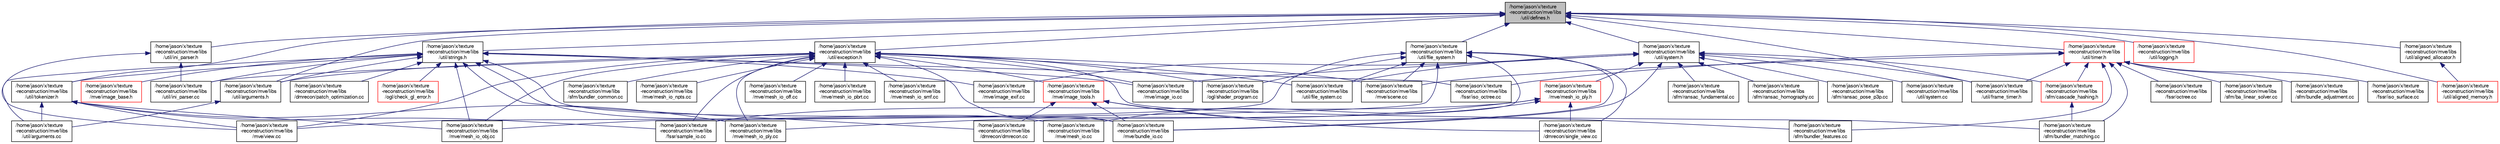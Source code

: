 digraph "/home/jason/x/texture-reconstruction/mve/libs/util/defines.h"
{
  edge [fontname="FreeSans",fontsize="10",labelfontname="FreeSans",labelfontsize="10"];
  node [fontname="FreeSans",fontsize="10",shape=record];
  Node1 [label="/home/jason/x/texture\l-reconstruction/mve/libs\l/util/defines.h",height=0.2,width=0.4,color="black", fillcolor="grey75", style="filled", fontcolor="black"];
  Node1 -> Node2 [dir="back",color="midnightblue",fontsize="10",style="solid",fontname="FreeSans"];
  Node2 [label="/home/jason/x/texture\l-reconstruction/mve/libs\l/util/strings.h",height=0.2,width=0.4,color="black", fillcolor="white", style="filled",URL="$strings_8h.html"];
  Node2 -> Node3 [dir="back",color="midnightblue",fontsize="10",style="solid",fontname="FreeSans"];
  Node3 [label="/home/jason/x/texture\l-reconstruction/mve/libs\l/mve/image_base.h",height=0.2,width=0.4,color="red", fillcolor="white", style="filled",URL="$image__base_8h.html"];
  Node2 -> Node5 [dir="back",color="midnightblue",fontsize="10",style="solid",fontname="FreeSans"];
  Node5 [label="/home/jason/x/texture\l-reconstruction/mve/libs\l/dmrecon/dmrecon.cc",height=0.2,width=0.4,color="black", fillcolor="white", style="filled",URL="$dmrecon_8cc.html"];
  Node2 -> Node24 [dir="back",color="midnightblue",fontsize="10",style="solid",fontname="FreeSans"];
  Node24 [label="/home/jason/x/texture\l-reconstruction/mve/libs\l/dmrecon/patch_optimization.cc",height=0.2,width=0.4,color="black", fillcolor="white", style="filled",URL="$patch__optimization_8cc.html"];
  Node2 -> Node71 [dir="back",color="midnightblue",fontsize="10",style="solid",fontname="FreeSans"];
  Node71 [label="/home/jason/x/texture\l-reconstruction/mve/libs\l/fssr/iso_octree.cc",height=0.2,width=0.4,color="black", fillcolor="white", style="filled",URL="$iso__octree_8cc.html"];
  Node2 -> Node72 [dir="back",color="midnightblue",fontsize="10",style="solid",fontname="FreeSans"];
  Node72 [label="/home/jason/x/texture\l-reconstruction/mve/libs\l/util/tokenizer.h",height=0.2,width=0.4,color="black", fillcolor="white", style="filled",URL="$tokenizer_8h.html"];
  Node72 -> Node37 [dir="back",color="midnightblue",fontsize="10",style="solid",fontname="FreeSans"];
  Node37 [label="/home/jason/x/texture\l-reconstruction/mve/libs\l/fssr/sample_io.cc",height=0.2,width=0.4,color="black", fillcolor="white", style="filled",URL="$sample__io_8cc.html"];
  Node72 -> Node73 [dir="back",color="midnightblue",fontsize="10",style="solid",fontname="FreeSans"];
  Node73 [label="/home/jason/x/texture\l-reconstruction/mve/libs\l/mve/mesh_io_obj.cc",height=0.2,width=0.4,color="black", fillcolor="white", style="filled",URL="$mesh__io__obj_8cc.html"];
  Node72 -> Node40 [dir="back",color="midnightblue",fontsize="10",style="solid",fontname="FreeSans"];
  Node40 [label="/home/jason/x/texture\l-reconstruction/mve/libs\l/mve/mesh_io_ply.cc",height=0.2,width=0.4,color="black", fillcolor="white", style="filled",URL="$mesh__io__ply_8cc.html"];
  Node72 -> Node41 [dir="back",color="midnightblue",fontsize="10",style="solid",fontname="FreeSans"];
  Node41 [label="/home/jason/x/texture\l-reconstruction/mve/libs\l/mve/view.cc",height=0.2,width=0.4,color="black", fillcolor="white", style="filled",URL="$view_8cc.html"];
  Node72 -> Node74 [dir="back",color="midnightblue",fontsize="10",style="solid",fontname="FreeSans"];
  Node74 [label="/home/jason/x/texture\l-reconstruction/mve/libs\l/util/arguments.cc",height=0.2,width=0.4,color="black", fillcolor="white", style="filled",URL="$arguments_8cc.html"];
  Node2 -> Node10 [dir="back",color="midnightblue",fontsize="10",style="solid",fontname="FreeSans"];
  Node10 [label="/home/jason/x/texture\l-reconstruction/mve/libs\l/mve/bundle_io.cc",height=0.2,width=0.4,color="black", fillcolor="white", style="filled",URL="$bundle__io_8cc.html"];
  Node2 -> Node75 [dir="back",color="midnightblue",fontsize="10",style="solid",fontname="FreeSans"];
  Node75 [label="/home/jason/x/texture\l-reconstruction/mve/libs\l/mve/image_exif.cc",height=0.2,width=0.4,color="black", fillcolor="white", style="filled",URL="$image__exif_8cc.html"];
  Node2 -> Node43 [dir="back",color="midnightblue",fontsize="10",style="solid",fontname="FreeSans"];
  Node43 [label="/home/jason/x/texture\l-reconstruction/mve/libs\l/mve/image_io.cc",height=0.2,width=0.4,color="black", fillcolor="white", style="filled",URL="$image__io_8cc.html"];
  Node2 -> Node39 [dir="back",color="midnightblue",fontsize="10",style="solid",fontname="FreeSans"];
  Node39 [label="/home/jason/x/texture\l-reconstruction/mve/libs\l/mve/mesh_io.cc",height=0.2,width=0.4,color="black", fillcolor="white", style="filled",URL="$mesh__io_8cc.html"];
  Node2 -> Node73 [dir="back",color="midnightblue",fontsize="10",style="solid",fontname="FreeSans"];
  Node2 -> Node76 [dir="back",color="midnightblue",fontsize="10",style="solid",fontname="FreeSans"];
  Node76 [label="/home/jason/x/texture\l-reconstruction/mve/libs\l/ogl/check_gl_error.h",height=0.2,width=0.4,color="red", fillcolor="white", style="filled",URL="$check__gl__error_8h.html"];
  Node2 -> Node74 [dir="back",color="midnightblue",fontsize="10",style="solid",fontname="FreeSans"];
  Node2 -> Node87 [dir="back",color="midnightblue",fontsize="10",style="solid",fontname="FreeSans"];
  Node87 [label="/home/jason/x/texture\l-reconstruction/mve/libs\l/util/arguments.h",height=0.2,width=0.4,color="black", fillcolor="white", style="filled",URL="$arguments_8h.html"];
  Node87 -> Node74 [dir="back",color="midnightblue",fontsize="10",style="solid",fontname="FreeSans"];
  Node2 -> Node88 [dir="back",color="midnightblue",fontsize="10",style="solid",fontname="FreeSans"];
  Node88 [label="/home/jason/x/texture\l-reconstruction/mve/libs\l/util/ini_parser.cc",height=0.2,width=0.4,color="black", fillcolor="white", style="filled",URL="$ini__parser_8cc.html"];
  Node1 -> Node89 [dir="back",color="midnightblue",fontsize="10",style="solid",fontname="FreeSans"];
  Node89 [label="/home/jason/x/texture\l-reconstruction/mve/libs\l/util/exception.h",height=0.2,width=0.4,color="black", fillcolor="white", style="filled",URL="$exception_8h.html"];
  Node89 -> Node6 [dir="back",color="midnightblue",fontsize="10",style="solid",fontname="FreeSans"];
  Node6 [label="/home/jason/x/texture\l-reconstruction/mve/libs\l/mve/image_tools.h",height=0.2,width=0.4,color="red", fillcolor="white", style="filled",URL="$image__tools_8h.html"];
  Node6 -> Node5 [dir="back",color="midnightblue",fontsize="10",style="solid",fontname="FreeSans"];
  Node6 -> Node9 [dir="back",color="midnightblue",fontsize="10",style="solid",fontname="FreeSans"];
  Node9 [label="/home/jason/x/texture\l-reconstruction/mve/libs\l/dmrecon/single_view.cc",height=0.2,width=0.4,color="black", fillcolor="white", style="filled",URL="$single__view_8cc.html"];
  Node6 -> Node10 [dir="back",color="midnightblue",fontsize="10",style="solid",fontname="FreeSans"];
  Node6 -> Node12 [dir="back",color="midnightblue",fontsize="10",style="solid",fontname="FreeSans"];
  Node12 [label="/home/jason/x/texture\l-reconstruction/mve/libs\l/sfm/bundler_features.cc",height=0.2,width=0.4,color="black", fillcolor="white", style="filled",URL="$bundler__features_8cc.html"];
  Node89 -> Node37 [dir="back",color="midnightblue",fontsize="10",style="solid",fontname="FreeSans"];
  Node89 -> Node10 [dir="back",color="midnightblue",fontsize="10",style="solid",fontname="FreeSans"];
  Node89 -> Node43 [dir="back",color="midnightblue",fontsize="10",style="solid",fontname="FreeSans"];
  Node89 -> Node90 [dir="back",color="midnightblue",fontsize="10",style="solid",fontname="FreeSans"];
  Node90 [label="/home/jason/x/texture\l-reconstruction/mve/libs\l/mve/mesh_io_npts.cc",height=0.2,width=0.4,color="black", fillcolor="white", style="filled",URL="$mesh__io__npts_8cc.html"];
  Node89 -> Node73 [dir="back",color="midnightblue",fontsize="10",style="solid",fontname="FreeSans"];
  Node89 -> Node91 [dir="back",color="midnightblue",fontsize="10",style="solid",fontname="FreeSans"];
  Node91 [label="/home/jason/x/texture\l-reconstruction/mve/libs\l/mve/mesh_io_off.cc",height=0.2,width=0.4,color="black", fillcolor="white", style="filled",URL="$mesh__io__off_8cc.html"];
  Node89 -> Node92 [dir="back",color="midnightblue",fontsize="10",style="solid",fontname="FreeSans"];
  Node92 [label="/home/jason/x/texture\l-reconstruction/mve/libs\l/mve/mesh_io_pbrt.cc",height=0.2,width=0.4,color="black", fillcolor="white", style="filled",URL="$mesh__io__pbrt_8cc.html"];
  Node89 -> Node40 [dir="back",color="midnightblue",fontsize="10",style="solid",fontname="FreeSans"];
  Node89 -> Node93 [dir="back",color="midnightblue",fontsize="10",style="solid",fontname="FreeSans"];
  Node93 [label="/home/jason/x/texture\l-reconstruction/mve/libs\l/mve/mesh_io_smf.cc",height=0.2,width=0.4,color="black", fillcolor="white", style="filled",URL="$mesh__io__smf_8cc.html"];
  Node89 -> Node31 [dir="back",color="midnightblue",fontsize="10",style="solid",fontname="FreeSans"];
  Node31 [label="/home/jason/x/texture\l-reconstruction/mve/libs\l/mve/scene.cc",height=0.2,width=0.4,color="black", fillcolor="white", style="filled",URL="$scene_8cc.html"];
  Node89 -> Node41 [dir="back",color="midnightblue",fontsize="10",style="solid",fontname="FreeSans"];
  Node89 -> Node84 [dir="back",color="midnightblue",fontsize="10",style="solid",fontname="FreeSans"];
  Node84 [label="/home/jason/x/texture\l-reconstruction/mve/libs\l/ogl/shader_program.cc",height=0.2,width=0.4,color="black", fillcolor="white", style="filled",URL="$shader__program_8cc.html"];
  Node89 -> Node54 [dir="back",color="midnightblue",fontsize="10",style="solid",fontname="FreeSans"];
  Node54 [label="/home/jason/x/texture\l-reconstruction/mve/libs\l/sfm/bundler_common.cc",height=0.2,width=0.4,color="black", fillcolor="white", style="filled",URL="$bundler__common_8cc.html"];
  Node89 -> Node60 [dir="back",color="midnightblue",fontsize="10",style="solid",fontname="FreeSans"];
  Node60 [label="/home/jason/x/texture\l-reconstruction/mve/libs\l/sfm/bundler_matching.cc",height=0.2,width=0.4,color="black", fillcolor="white", style="filled",URL="$bundler__matching_8cc.html"];
  Node89 -> Node87 [dir="back",color="midnightblue",fontsize="10",style="solid",fontname="FreeSans"];
  Node89 -> Node94 [dir="back",color="midnightblue",fontsize="10",style="solid",fontname="FreeSans"];
  Node94 [label="/home/jason/x/texture\l-reconstruction/mve/libs\l/util/file_system.cc",height=0.2,width=0.4,color="black", fillcolor="white", style="filled",URL="$file__system_8cc.html"];
  Node89 -> Node88 [dir="back",color="midnightblue",fontsize="10",style="solid",fontname="FreeSans"];
  Node1 -> Node95 [dir="back",color="midnightblue",fontsize="10",style="solid",fontname="FreeSans"];
  Node95 [label="/home/jason/x/texture\l-reconstruction/mve/libs\l/util/file_system.h",height=0.2,width=0.4,color="black", fillcolor="white", style="filled",URL="$file__system_8h.html"];
  Node95 -> Node5 [dir="back",color="midnightblue",fontsize="10",style="solid",fontname="FreeSans"];
  Node95 -> Node9 [dir="back",color="midnightblue",fontsize="10",style="solid",fontname="FreeSans"];
  Node95 -> Node10 [dir="back",color="midnightblue",fontsize="10",style="solid",fontname="FreeSans"];
  Node95 -> Node73 [dir="back",color="midnightblue",fontsize="10",style="solid",fontname="FreeSans"];
  Node95 -> Node31 [dir="back",color="midnightblue",fontsize="10",style="solid",fontname="FreeSans"];
  Node95 -> Node41 [dir="back",color="midnightblue",fontsize="10",style="solid",fontname="FreeSans"];
  Node95 -> Node84 [dir="back",color="midnightblue",fontsize="10",style="solid",fontname="FreeSans"];
  Node95 -> Node94 [dir="back",color="midnightblue",fontsize="10",style="solid",fontname="FreeSans"];
  Node1 -> Node96 [dir="back",color="midnightblue",fontsize="10",style="solid",fontname="FreeSans"];
  Node96 [label="/home/jason/x/texture\l-reconstruction/mve/libs\l/util/system.h",height=0.2,width=0.4,color="black", fillcolor="white", style="filled",URL="$system_8h.html"];
  Node96 -> Node36 [dir="back",color="midnightblue",fontsize="10",style="solid",fontname="FreeSans"];
  Node36 [label="/home/jason/x/texture\l-reconstruction/mve/libs\l/mve/mesh_io_ply.h",height=0.2,width=0.4,color="red", fillcolor="white", style="filled",URL="$mesh__io__ply_8h.html"];
  Node36 -> Node9 [dir="back",color="midnightblue",fontsize="10",style="solid",fontname="FreeSans"];
  Node36 -> Node37 [dir="back",color="midnightblue",fontsize="10",style="solid",fontname="FreeSans"];
  Node36 -> Node39 [dir="back",color="midnightblue",fontsize="10",style="solid",fontname="FreeSans"];
  Node36 -> Node40 [dir="back",color="midnightblue",fontsize="10",style="solid",fontname="FreeSans"];
  Node96 -> Node10 [dir="back",color="midnightblue",fontsize="10",style="solid",fontname="FreeSans"];
  Node96 -> Node75 [dir="back",color="midnightblue",fontsize="10",style="solid",fontname="FreeSans"];
  Node96 -> Node43 [dir="back",color="midnightblue",fontsize="10",style="solid",fontname="FreeSans"];
  Node96 -> Node63 [dir="back",color="midnightblue",fontsize="10",style="solid",fontname="FreeSans"];
  Node63 [label="/home/jason/x/texture\l-reconstruction/mve/libs\l/sfm/cascade_hashing.h",height=0.2,width=0.4,color="red", fillcolor="white", style="filled",URL="$cascade__hashing_8h.html"];
  Node63 -> Node60 [dir="back",color="midnightblue",fontsize="10",style="solid",fontname="FreeSans"];
  Node96 -> Node97 [dir="back",color="midnightblue",fontsize="10",style="solid",fontname="FreeSans"];
  Node97 [label="/home/jason/x/texture\l-reconstruction/mve/libs\l/sfm/ransac_fundamental.cc",height=0.2,width=0.4,color="black", fillcolor="white", style="filled",URL="$ransac__fundamental_8cc.html"];
  Node96 -> Node98 [dir="back",color="midnightblue",fontsize="10",style="solid",fontname="FreeSans"];
  Node98 [label="/home/jason/x/texture\l-reconstruction/mve/libs\l/sfm/ransac_homography.cc",height=0.2,width=0.4,color="black", fillcolor="white", style="filled",URL="$ransac__homography_8cc.html"];
  Node96 -> Node99 [dir="back",color="midnightblue",fontsize="10",style="solid",fontname="FreeSans"];
  Node99 [label="/home/jason/x/texture\l-reconstruction/mve/libs\l/sfm/ransac_pose_p3p.cc",height=0.2,width=0.4,color="black", fillcolor="white", style="filled",URL="$ransac__pose__p3p_8cc.html"];
  Node96 -> Node94 [dir="back",color="midnightblue",fontsize="10",style="solid",fontname="FreeSans"];
  Node96 -> Node100 [dir="back",color="midnightblue",fontsize="10",style="solid",fontname="FreeSans"];
  Node100 [label="/home/jason/x/texture\l-reconstruction/mve/libs\l/util/frame_timer.h",height=0.2,width=0.4,color="black", fillcolor="white", style="filled",URL="$frame__timer_8h.html"];
  Node96 -> Node101 [dir="back",color="midnightblue",fontsize="10",style="solid",fontname="FreeSans"];
  Node101 [label="/home/jason/x/texture\l-reconstruction/mve/libs\l/util/system.cc",height=0.2,width=0.4,color="black", fillcolor="white", style="filled",URL="$system_8cc.html"];
  Node1 -> Node102 [dir="back",color="midnightblue",fontsize="10",style="solid",fontname="FreeSans"];
  Node102 [label="/home/jason/x/texture\l-reconstruction/mve/libs\l/util/timer.h",height=0.2,width=0.4,color="red", fillcolor="white", style="filled",URL="$timer_8h.html"];
  Node102 -> Node71 [dir="back",color="midnightblue",fontsize="10",style="solid",fontname="FreeSans"];
  Node102 -> Node103 [dir="back",color="midnightblue",fontsize="10",style="solid",fontname="FreeSans"];
  Node103 [label="/home/jason/x/texture\l-reconstruction/mve/libs\l/fssr/iso_surface.cc",height=0.2,width=0.4,color="black", fillcolor="white", style="filled",URL="$iso__surface_8cc.html"];
  Node102 -> Node104 [dir="back",color="midnightblue",fontsize="10",style="solid",fontname="FreeSans"];
  Node104 [label="/home/jason/x/texture\l-reconstruction/mve/libs\l/fssr/octree.cc",height=0.2,width=0.4,color="black", fillcolor="white", style="filled",URL="$octree_8cc.html"];
  Node102 -> Node31 [dir="back",color="midnightblue",fontsize="10",style="solid",fontname="FreeSans"];
  Node102 -> Node105 [dir="back",color="midnightblue",fontsize="10",style="solid",fontname="FreeSans"];
  Node105 [label="/home/jason/x/texture\l-reconstruction/mve/libs\l/sfm/ba_linear_solver.cc",height=0.2,width=0.4,color="black", fillcolor="white", style="filled",URL="$ba__linear__solver_8cc.html"];
  Node102 -> Node106 [dir="back",color="midnightblue",fontsize="10",style="solid",fontname="FreeSans"];
  Node106 [label="/home/jason/x/texture\l-reconstruction/mve/libs\l/sfm/bundle_adjustment.cc",height=0.2,width=0.4,color="black", fillcolor="white", style="filled",URL="$bundle__adjustment_8cc.html"];
  Node102 -> Node12 [dir="back",color="midnightblue",fontsize="10",style="solid",fontname="FreeSans"];
  Node102 -> Node60 [dir="back",color="midnightblue",fontsize="10",style="solid",fontname="FreeSans"];
  Node102 -> Node63 [dir="back",color="midnightblue",fontsize="10",style="solid",fontname="FreeSans"];
  Node102 -> Node100 [dir="back",color="midnightblue",fontsize="10",style="solid",fontname="FreeSans"];
  Node1 -> Node72 [dir="back",color="midnightblue",fontsize="10",style="solid",fontname="FreeSans"];
  Node1 -> Node107 [dir="back",color="midnightblue",fontsize="10",style="solid",fontname="FreeSans"];
  Node107 [label="/home/jason/x/texture\l-reconstruction/mve/libs\l/util/ini_parser.h",height=0.2,width=0.4,color="black", fillcolor="white", style="filled",URL="$ini__parser_8h.html"];
  Node107 -> Node41 [dir="back",color="midnightblue",fontsize="10",style="solid",fontname="FreeSans"];
  Node107 -> Node88 [dir="back",color="midnightblue",fontsize="10",style="solid",fontname="FreeSans"];
  Node1 -> Node108 [dir="back",color="midnightblue",fontsize="10",style="solid",fontname="FreeSans"];
  Node108 [label="/home/jason/x/texture\l-reconstruction/mve/libs\l/util/logging.h",height=0.2,width=0.4,color="red", fillcolor="white", style="filled",URL="$logging_8h.html"];
  Node1 -> Node110 [dir="back",color="midnightblue",fontsize="10",style="solid",fontname="FreeSans"];
  Node110 [label="/home/jason/x/texture\l-reconstruction/mve/libs\l/util/aligned_memory.h",height=0.2,width=0.4,color="red", fillcolor="white", style="filled",URL="$aligned__memory_8h.html"];
  Node1 -> Node111 [dir="back",color="midnightblue",fontsize="10",style="solid",fontname="FreeSans"];
  Node111 [label="/home/jason/x/texture\l-reconstruction/mve/libs\l/util/aligned_allocator.h",height=0.2,width=0.4,color="black", fillcolor="white", style="filled",URL="$aligned__allocator_8h.html"];
  Node111 -> Node110 [dir="back",color="midnightblue",fontsize="10",style="solid",fontname="FreeSans"];
  Node1 -> Node87 [dir="back",color="midnightblue",fontsize="10",style="solid",fontname="FreeSans"];
  Node1 -> Node100 [dir="back",color="midnightblue",fontsize="10",style="solid",fontname="FreeSans"];
}
